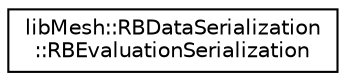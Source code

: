 digraph "类继承关系图"
{
 // INTERACTIVE_SVG=YES
  edge [fontname="Helvetica",fontsize="10",labelfontname="Helvetica",labelfontsize="10"];
  node [fontname="Helvetica",fontsize="10",shape=record];
  rankdir="LR";
  Node1 [label="libMesh::RBDataSerialization\l::RBEvaluationSerialization",height=0.2,width=0.4,color="black", fillcolor="white", style="filled",URL="$classlibMesh_1_1RBDataSerialization_1_1RBEvaluationSerialization.html",tooltip="This class serializes an RBEvaluation object using the Cap&#39;n Proto library. "];
}
